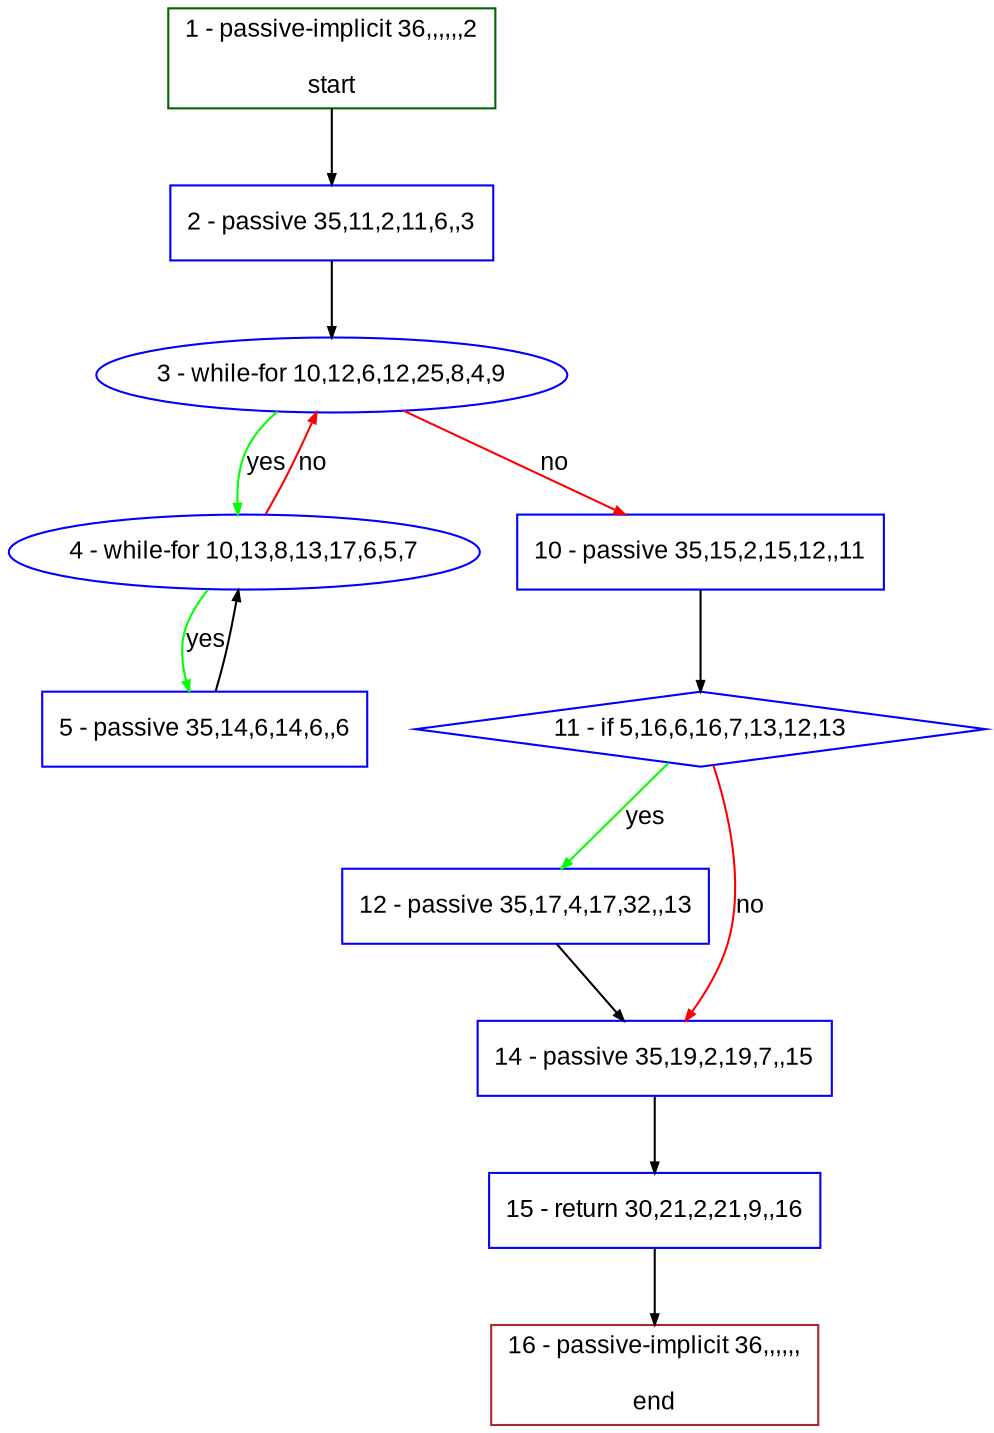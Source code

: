 digraph "" {
  graph [bgcolor="white", fillcolor="#FFFFCC", pack="true", packmode="clust", fontname="Arial", label="", fontsize="12", compound="true", style="rounded,filled"];
  node [node_initialized="no", fillcolor="white", fontname="Arial", label="", color="grey", fontsize="12", fixedsize="false", compound="true", shape="rectangle", style="filled"];
  edge [arrowtail="none", lhead="", fontcolor="black", fontname="Arial", label="", color="black", fontsize="12", arrowhead="normal", arrowsize="0.5", compound="true", ltail="", dir="forward"];
  __N1 [fillcolor="#ffffff", label="2 - passive 35,11,2,11,6,,3", color="#0000ff", shape="box", style="filled"];
  __N2 [fillcolor="#ffffff", label="1 - passive-implicit 36,,,,,,2\n\nstart", color="#006400", shape="box", style="filled"];
  __N3 [fillcolor="#ffffff", label="3 - while-for 10,12,6,12,25,8,4,9", color="#0000ff", shape="oval", style="filled"];
  __N4 [fillcolor="#ffffff", label="4 - while-for 10,13,8,13,17,6,5,7", color="#0000ff", shape="oval", style="filled"];
  __N5 [fillcolor="#ffffff", label="10 - passive 35,15,2,15,12,,11", color="#0000ff", shape="box", style="filled"];
  __N6 [fillcolor="#ffffff", label="5 - passive 35,14,6,14,6,,6", color="#0000ff", shape="box", style="filled"];
  __N7 [fillcolor="#ffffff", label="11 - if 5,16,6,16,7,13,12,13", color="#0000ff", shape="diamond", style="filled"];
  __N8 [fillcolor="#ffffff", label="12 - passive 35,17,4,17,32,,13", color="#0000ff", shape="box", style="filled"];
  __N9 [fillcolor="#ffffff", label="14 - passive 35,19,2,19,7,,15", color="#0000ff", shape="box", style="filled"];
  __N10 [fillcolor="#ffffff", label="15 - return 30,21,2,21,9,,16", color="#0000ff", shape="box", style="filled"];
  __N11 [fillcolor="#ffffff", label="16 - passive-implicit 36,,,,,,\n\nend", color="#a52a2a", shape="box", style="filled"];
  __N2 -> __N1 [arrowtail="none", color="#000000", label="", arrowhead="normal", dir="forward"];
  __N1 -> __N3 [arrowtail="none", color="#000000", label="", arrowhead="normal", dir="forward"];
  __N3 -> __N4 [arrowtail="none", color="#00ff00", label="yes", arrowhead="normal", dir="forward"];
  __N4 -> __N3 [arrowtail="none", color="#ff0000", label="no", arrowhead="normal", dir="forward"];
  __N3 -> __N5 [arrowtail="none", color="#ff0000", label="no", arrowhead="normal", dir="forward"];
  __N4 -> __N6 [arrowtail="none", color="#00ff00", label="yes", arrowhead="normal", dir="forward"];
  __N6 -> __N4 [arrowtail="none", color="#000000", label="", arrowhead="normal", dir="forward"];
  __N5 -> __N7 [arrowtail="none", color="#000000", label="", arrowhead="normal", dir="forward"];
  __N7 -> __N8 [arrowtail="none", color="#00ff00", label="yes", arrowhead="normal", dir="forward"];
  __N7 -> __N9 [arrowtail="none", color="#ff0000", label="no", arrowhead="normal", dir="forward"];
  __N8 -> __N9 [arrowtail="none", color="#000000", label="", arrowhead="normal", dir="forward"];
  __N9 -> __N10 [arrowtail="none", color="#000000", label="", arrowhead="normal", dir="forward"];
  __N10 -> __N11 [arrowtail="none", color="#000000", label="", arrowhead="normal", dir="forward"];
}
